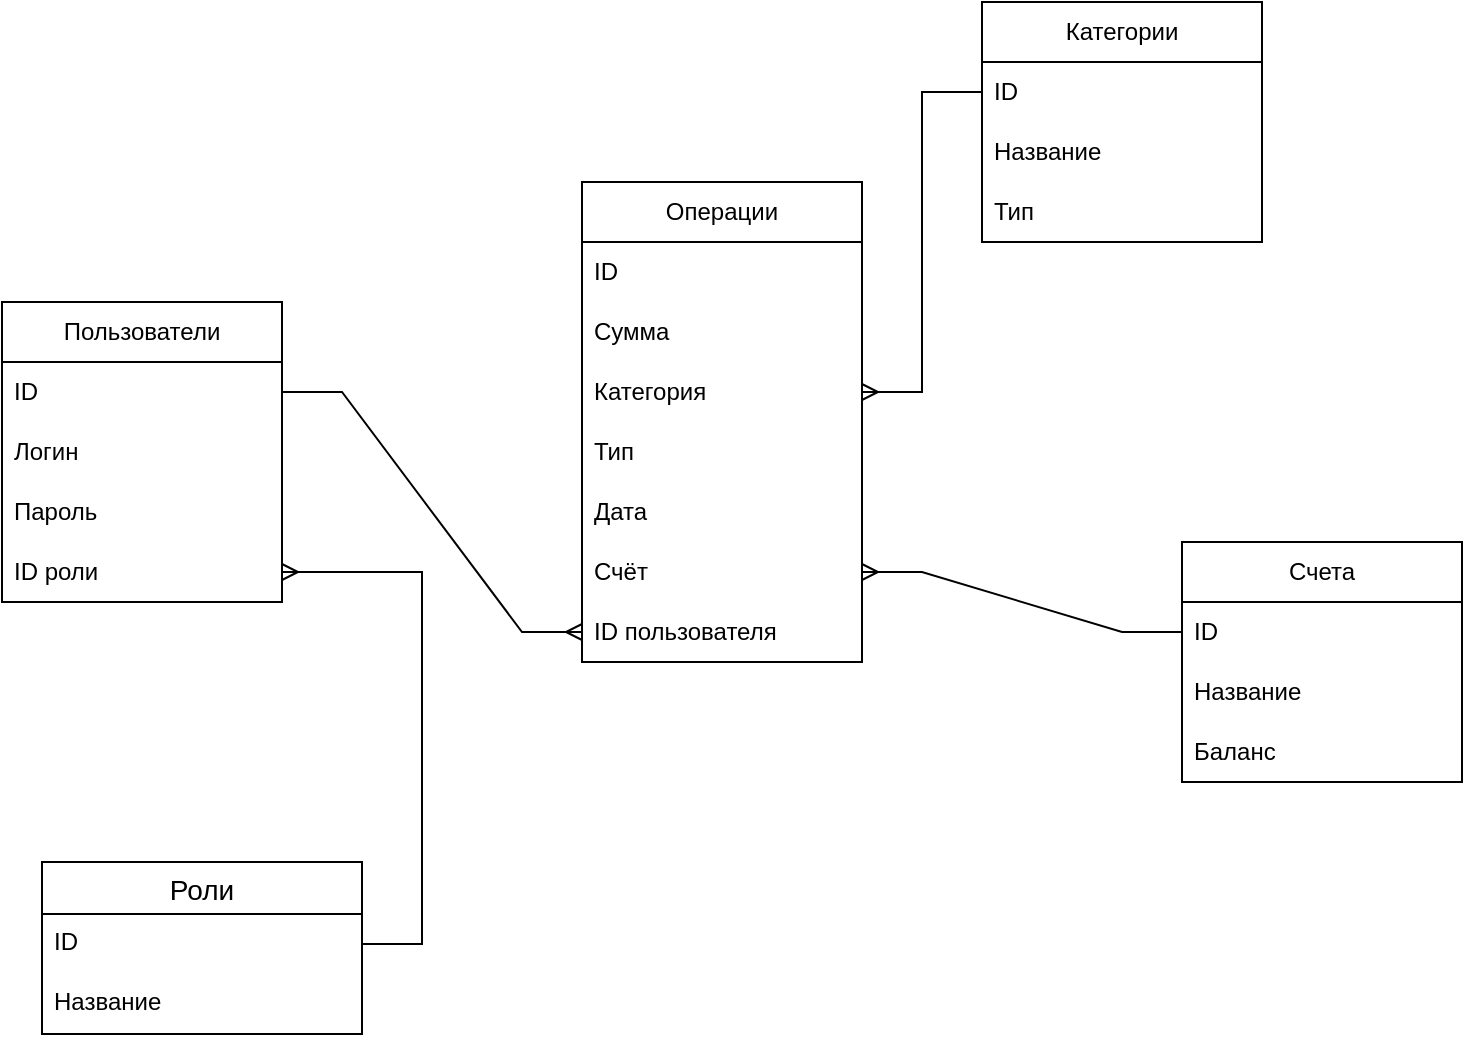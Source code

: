 <mxfile version="26.2.2">
  <diagram name="Страница — 1" id="zR64ZMovMySNeYNJQ_8g">
    <mxGraphModel dx="910" dy="828" grid="1" gridSize="10" guides="1" tooltips="1" connect="1" arrows="1" fold="1" page="1" pageScale="1" pageWidth="827" pageHeight="1169" math="0" shadow="0">
      <root>
        <mxCell id="0" />
        <mxCell id="1" parent="0" />
        <mxCell id="WmruqhzLJlk1QU53sqX_-1" value="Операции" style="swimlane;fontStyle=0;childLayout=stackLayout;horizontal=1;startSize=30;horizontalStack=0;resizeParent=1;resizeParentMax=0;resizeLast=0;collapsible=1;marginBottom=0;whiteSpace=wrap;html=1;" vertex="1" parent="1">
          <mxGeometry x="360" y="330" width="140" height="240" as="geometry" />
        </mxCell>
        <mxCell id="WmruqhzLJlk1QU53sqX_-2" value="ID" style="text;strokeColor=none;fillColor=none;align=left;verticalAlign=middle;spacingLeft=4;spacingRight=4;overflow=hidden;points=[[0,0.5],[1,0.5]];portConstraint=eastwest;rotatable=0;whiteSpace=wrap;html=1;" vertex="1" parent="WmruqhzLJlk1QU53sqX_-1">
          <mxGeometry y="30" width="140" height="30" as="geometry" />
        </mxCell>
        <mxCell id="WmruqhzLJlk1QU53sqX_-4" value="Сумма" style="text;strokeColor=none;fillColor=none;align=left;verticalAlign=middle;spacingLeft=4;spacingRight=4;overflow=hidden;points=[[0,0.5],[1,0.5]];portConstraint=eastwest;rotatable=0;whiteSpace=wrap;html=1;" vertex="1" parent="WmruqhzLJlk1QU53sqX_-1">
          <mxGeometry y="60" width="140" height="30" as="geometry" />
        </mxCell>
        <mxCell id="WmruqhzLJlk1QU53sqX_-42" value="Категория" style="text;strokeColor=none;fillColor=none;align=left;verticalAlign=middle;spacingLeft=4;spacingRight=4;overflow=hidden;points=[[0,0.5],[1,0.5]];portConstraint=eastwest;rotatable=0;whiteSpace=wrap;html=1;" vertex="1" parent="WmruqhzLJlk1QU53sqX_-1">
          <mxGeometry y="90" width="140" height="30" as="geometry" />
        </mxCell>
        <mxCell id="WmruqhzLJlk1QU53sqX_-43" value="Тип" style="text;strokeColor=none;fillColor=none;align=left;verticalAlign=middle;spacingLeft=4;spacingRight=4;overflow=hidden;points=[[0,0.5],[1,0.5]];portConstraint=eastwest;rotatable=0;whiteSpace=wrap;html=1;" vertex="1" parent="WmruqhzLJlk1QU53sqX_-1">
          <mxGeometry y="120" width="140" height="30" as="geometry" />
        </mxCell>
        <mxCell id="WmruqhzLJlk1QU53sqX_-50" value="Дата" style="text;strokeColor=none;fillColor=none;align=left;verticalAlign=middle;spacingLeft=4;spacingRight=4;overflow=hidden;points=[[0,0.5],[1,0.5]];portConstraint=eastwest;rotatable=0;whiteSpace=wrap;html=1;" vertex="1" parent="WmruqhzLJlk1QU53sqX_-1">
          <mxGeometry y="150" width="140" height="30" as="geometry" />
        </mxCell>
        <mxCell id="WmruqhzLJlk1QU53sqX_-52" value="Счёт" style="text;strokeColor=none;fillColor=none;align=left;verticalAlign=middle;spacingLeft=4;spacingRight=4;overflow=hidden;points=[[0,0.5],[1,0.5]];portConstraint=eastwest;rotatable=0;whiteSpace=wrap;html=1;" vertex="1" parent="WmruqhzLJlk1QU53sqX_-1">
          <mxGeometry y="180" width="140" height="30" as="geometry" />
        </mxCell>
        <mxCell id="WmruqhzLJlk1QU53sqX_-44" value="ID пользователя" style="text;strokeColor=none;fillColor=none;align=left;verticalAlign=middle;spacingLeft=4;spacingRight=4;overflow=hidden;points=[[0,0.5],[1,0.5]];portConstraint=eastwest;rotatable=0;whiteSpace=wrap;html=1;" vertex="1" parent="WmruqhzLJlk1QU53sqX_-1">
          <mxGeometry y="210" width="140" height="30" as="geometry" />
        </mxCell>
        <mxCell id="WmruqhzLJlk1QU53sqX_-5" value="Счета" style="swimlane;fontStyle=0;childLayout=stackLayout;horizontal=1;startSize=30;horizontalStack=0;resizeParent=1;resizeParentMax=0;resizeLast=0;collapsible=1;marginBottom=0;whiteSpace=wrap;html=1;" vertex="1" parent="1">
          <mxGeometry x="660" y="510" width="140" height="120" as="geometry" />
        </mxCell>
        <mxCell id="WmruqhzLJlk1QU53sqX_-6" value="ID" style="text;strokeColor=none;fillColor=none;align=left;verticalAlign=middle;spacingLeft=4;spacingRight=4;overflow=hidden;points=[[0,0.5],[1,0.5]];portConstraint=eastwest;rotatable=0;whiteSpace=wrap;html=1;" vertex="1" parent="WmruqhzLJlk1QU53sqX_-5">
          <mxGeometry y="30" width="140" height="30" as="geometry" />
        </mxCell>
        <mxCell id="WmruqhzLJlk1QU53sqX_-7" value="Название" style="text;strokeColor=none;fillColor=none;align=left;verticalAlign=middle;spacingLeft=4;spacingRight=4;overflow=hidden;points=[[0,0.5],[1,0.5]];portConstraint=eastwest;rotatable=0;whiteSpace=wrap;html=1;" vertex="1" parent="WmruqhzLJlk1QU53sqX_-5">
          <mxGeometry y="60" width="140" height="30" as="geometry" />
        </mxCell>
        <mxCell id="WmruqhzLJlk1QU53sqX_-8" value="Баланс" style="text;strokeColor=none;fillColor=none;align=left;verticalAlign=middle;spacingLeft=4;spacingRight=4;overflow=hidden;points=[[0,0.5],[1,0.5]];portConstraint=eastwest;rotatable=0;whiteSpace=wrap;html=1;" vertex="1" parent="WmruqhzLJlk1QU53sqX_-5">
          <mxGeometry y="90" width="140" height="30" as="geometry" />
        </mxCell>
        <mxCell id="WmruqhzLJlk1QU53sqX_-9" value="Пользователи" style="swimlane;fontStyle=0;childLayout=stackLayout;horizontal=1;startSize=30;horizontalStack=0;resizeParent=1;resizeParentMax=0;resizeLast=0;collapsible=1;marginBottom=0;whiteSpace=wrap;html=1;" vertex="1" parent="1">
          <mxGeometry x="70" y="390" width="140" height="150" as="geometry" />
        </mxCell>
        <mxCell id="WmruqhzLJlk1QU53sqX_-10" value="ID" style="text;strokeColor=none;fillColor=none;align=left;verticalAlign=middle;spacingLeft=4;spacingRight=4;overflow=hidden;points=[[0,0.5],[1,0.5]];portConstraint=eastwest;rotatable=0;whiteSpace=wrap;html=1;" vertex="1" parent="WmruqhzLJlk1QU53sqX_-9">
          <mxGeometry y="30" width="140" height="30" as="geometry" />
        </mxCell>
        <mxCell id="WmruqhzLJlk1QU53sqX_-11" value="Логин" style="text;strokeColor=none;fillColor=none;align=left;verticalAlign=middle;spacingLeft=4;spacingRight=4;overflow=hidden;points=[[0,0.5],[1,0.5]];portConstraint=eastwest;rotatable=0;whiteSpace=wrap;html=1;" vertex="1" parent="WmruqhzLJlk1QU53sqX_-9">
          <mxGeometry y="60" width="140" height="30" as="geometry" />
        </mxCell>
        <mxCell id="WmruqhzLJlk1QU53sqX_-12" value="Пароль" style="text;strokeColor=none;fillColor=none;align=left;verticalAlign=middle;spacingLeft=4;spacingRight=4;overflow=hidden;points=[[0,0.5],[1,0.5]];portConstraint=eastwest;rotatable=0;whiteSpace=wrap;html=1;" vertex="1" parent="WmruqhzLJlk1QU53sqX_-9">
          <mxGeometry y="90" width="140" height="30" as="geometry" />
        </mxCell>
        <mxCell id="WmruqhzLJlk1QU53sqX_-35" value="ID роли" style="text;strokeColor=none;fillColor=none;align=left;verticalAlign=middle;spacingLeft=4;spacingRight=4;overflow=hidden;points=[[0,0.5],[1,0.5]];portConstraint=eastwest;rotatable=0;whiteSpace=wrap;html=1;" vertex="1" parent="WmruqhzLJlk1QU53sqX_-9">
          <mxGeometry y="120" width="140" height="30" as="geometry" />
        </mxCell>
        <mxCell id="WmruqhzLJlk1QU53sqX_-13" value="Категории" style="swimlane;fontStyle=0;childLayout=stackLayout;horizontal=1;startSize=30;horizontalStack=0;resizeParent=1;resizeParentMax=0;resizeLast=0;collapsible=1;marginBottom=0;whiteSpace=wrap;html=1;" vertex="1" parent="1">
          <mxGeometry x="560" y="240" width="140" height="120" as="geometry" />
        </mxCell>
        <mxCell id="WmruqhzLJlk1QU53sqX_-14" value="ID" style="text;strokeColor=none;fillColor=none;align=left;verticalAlign=middle;spacingLeft=4;spacingRight=4;overflow=hidden;points=[[0,0.5],[1,0.5]];portConstraint=eastwest;rotatable=0;whiteSpace=wrap;html=1;" vertex="1" parent="WmruqhzLJlk1QU53sqX_-13">
          <mxGeometry y="30" width="140" height="30" as="geometry" />
        </mxCell>
        <mxCell id="WmruqhzLJlk1QU53sqX_-15" value="Название" style="text;strokeColor=none;fillColor=none;align=left;verticalAlign=middle;spacingLeft=4;spacingRight=4;overflow=hidden;points=[[0,0.5],[1,0.5]];portConstraint=eastwest;rotatable=0;whiteSpace=wrap;html=1;" vertex="1" parent="WmruqhzLJlk1QU53sqX_-13">
          <mxGeometry y="60" width="140" height="30" as="geometry" />
        </mxCell>
        <mxCell id="WmruqhzLJlk1QU53sqX_-16" value="Тип" style="text;strokeColor=none;fillColor=none;align=left;verticalAlign=middle;spacingLeft=4;spacingRight=4;overflow=hidden;points=[[0,0.5],[1,0.5]];portConstraint=eastwest;rotatable=0;whiteSpace=wrap;html=1;" vertex="1" parent="WmruqhzLJlk1QU53sqX_-13">
          <mxGeometry y="90" width="140" height="30" as="geometry" />
        </mxCell>
        <mxCell id="WmruqhzLJlk1QU53sqX_-49" value="" style="edgeStyle=entityRelationEdgeStyle;fontSize=12;html=1;endArrow=ERmany;rounded=0;" edge="1" parent="1" source="WmruqhzLJlk1QU53sqX_-14" target="WmruqhzLJlk1QU53sqX_-42">
          <mxGeometry width="100" height="100" relative="1" as="geometry">
            <mxPoint x="360" y="540" as="sourcePoint" />
            <mxPoint x="460" y="440" as="targetPoint" />
          </mxGeometry>
        </mxCell>
        <mxCell id="WmruqhzLJlk1QU53sqX_-53" value="" style="edgeStyle=entityRelationEdgeStyle;fontSize=12;html=1;endArrow=ERmany;rounded=0;" edge="1" parent="1" source="WmruqhzLJlk1QU53sqX_-10" target="WmruqhzLJlk1QU53sqX_-44">
          <mxGeometry width="100" height="100" relative="1" as="geometry">
            <mxPoint x="360" y="540" as="sourcePoint" />
            <mxPoint x="460" y="440" as="targetPoint" />
          </mxGeometry>
        </mxCell>
        <mxCell id="WmruqhzLJlk1QU53sqX_-56" value="" style="edgeStyle=entityRelationEdgeStyle;fontSize=12;html=1;endArrow=ERmany;rounded=0;" edge="1" parent="1" source="WmruqhzLJlk1QU53sqX_-6" target="WmruqhzLJlk1QU53sqX_-52">
          <mxGeometry width="100" height="100" relative="1" as="geometry">
            <mxPoint x="360" y="540" as="sourcePoint" />
            <mxPoint x="460" y="440" as="targetPoint" />
          </mxGeometry>
        </mxCell>
        <mxCell id="WmruqhzLJlk1QU53sqX_-57" value="Роли" style="swimlane;fontStyle=0;childLayout=stackLayout;horizontal=1;startSize=26;horizontalStack=0;resizeParent=1;resizeParentMax=0;resizeLast=0;collapsible=1;marginBottom=0;align=center;fontSize=14;" vertex="1" parent="1">
          <mxGeometry x="90" y="670" width="160" height="86" as="geometry" />
        </mxCell>
        <mxCell id="WmruqhzLJlk1QU53sqX_-58" value="ID" style="text;strokeColor=none;fillColor=none;spacingLeft=4;spacingRight=4;overflow=hidden;rotatable=0;points=[[0,0.5],[1,0.5]];portConstraint=eastwest;fontSize=12;whiteSpace=wrap;html=1;" vertex="1" parent="WmruqhzLJlk1QU53sqX_-57">
          <mxGeometry y="26" width="160" height="30" as="geometry" />
        </mxCell>
        <mxCell id="WmruqhzLJlk1QU53sqX_-59" value="Название" style="text;strokeColor=none;fillColor=none;spacingLeft=4;spacingRight=4;overflow=hidden;rotatable=0;points=[[0,0.5],[1,0.5]];portConstraint=eastwest;fontSize=12;whiteSpace=wrap;html=1;" vertex="1" parent="WmruqhzLJlk1QU53sqX_-57">
          <mxGeometry y="56" width="160" height="30" as="geometry" />
        </mxCell>
        <mxCell id="WmruqhzLJlk1QU53sqX_-62" value="" style="edgeStyle=entityRelationEdgeStyle;fontSize=12;html=1;endArrow=ERmany;rounded=0;" edge="1" parent="1" source="WmruqhzLJlk1QU53sqX_-58" target="WmruqhzLJlk1QU53sqX_-35">
          <mxGeometry width="100" height="100" relative="1" as="geometry">
            <mxPoint x="360" y="540" as="sourcePoint" />
            <mxPoint x="460" y="440" as="targetPoint" />
          </mxGeometry>
        </mxCell>
      </root>
    </mxGraphModel>
  </diagram>
</mxfile>
